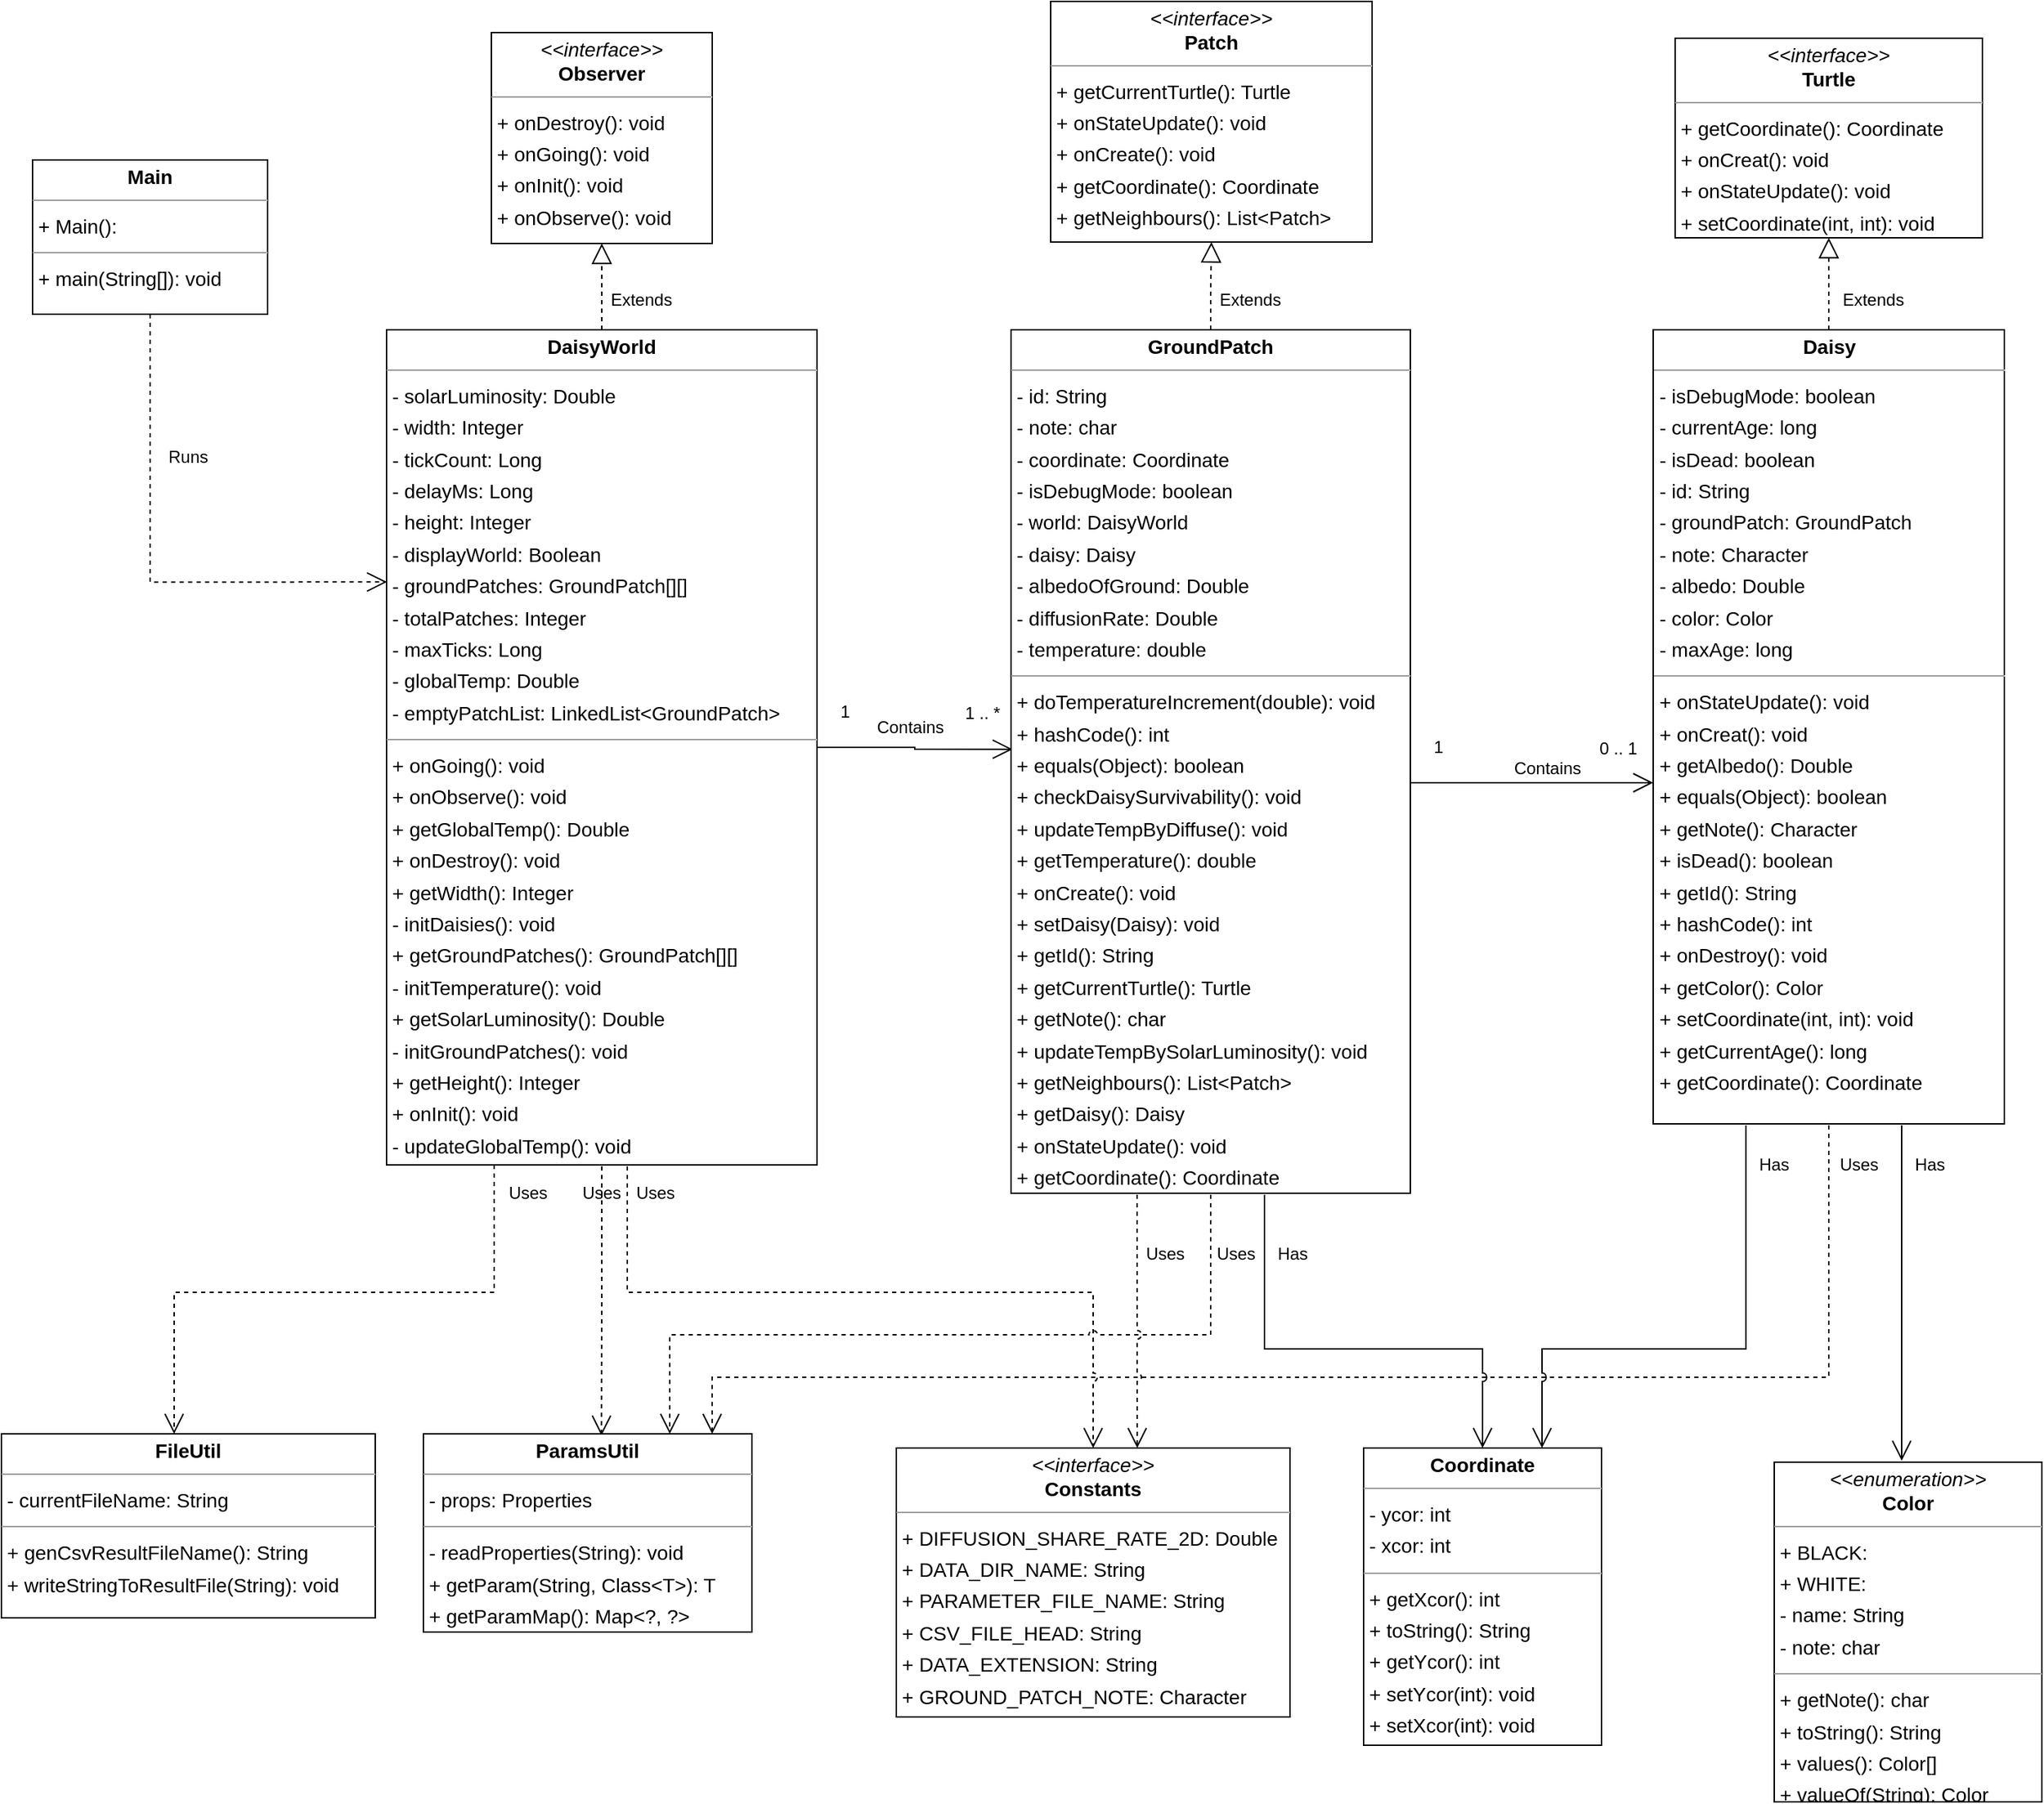 <mxfile version="14.9.6" type="device"><diagram id="hf9xuGIOu7tY_MI9sfZi" name="Page-1"><mxGraphModel dx="5224" dy="3716" grid="1" gridSize="10" guides="1" tooltips="1" connect="1" arrows="1" fold="1" page="0" pageScale="1" pageWidth="827" pageHeight="1169" background="none" math="0" shadow="0"><root><mxCell id="0"/><mxCell id="1" parent="0"/><mxCell id="node7" value="&lt;p style=&quot;margin: 0px ; margin-top: 4px ; text-align: center&quot;&gt;&lt;i&gt;&amp;lt;&amp;lt;enumeration&amp;gt;&amp;gt;&lt;/i&gt;&lt;br&gt;&lt;b&gt;Color&lt;/b&gt;&lt;/p&gt;&lt;hr size=&quot;1&quot;&gt;&lt;p style=&quot;margin: 0 0 0 4px ; line-height: 1.6&quot;&gt;+ BLACK: &lt;br&gt;+ WHITE: &lt;br&gt;- name: String&lt;br&gt;- note: char&lt;/p&gt;&lt;hr size=&quot;1&quot;&gt;&lt;p style=&quot;margin: 0 0 0 4px ; line-height: 1.6&quot;&gt;+ getNote(): char&lt;br&gt;+ toString(): String&lt;br&gt;+ values(): Color[]&lt;br&gt;+ valueOf(String): Color&lt;/p&gt;" style="verticalAlign=top;align=left;overflow=fill;fontSize=14;fontFamily=Helvetica;html=1;rounded=0;shadow=0;comic=0;labelBackgroundColor=none;strokeWidth=1;" parent="1" vertex="1"><mxGeometry x="710" y="650" width="189" height="240" as="geometry"/></mxCell><mxCell id="node1" value="&lt;p style=&quot;margin:0px;margin-top:4px;text-align:center;&quot;&gt;&lt;i&gt;&amp;lt;&amp;lt;interface&amp;gt;&amp;gt;&lt;/i&gt;&lt;br/&gt;&lt;b&gt;Constants&lt;/b&gt;&lt;/p&gt;&lt;hr size=&quot;1&quot;/&gt;&lt;p style=&quot;margin:0 0 0 4px;line-height:1.6;&quot;&gt;+ DIFFUSION_SHARE_RATE_2D: Double&lt;br/&gt;+ DATA_DIR_NAME: String&lt;br/&gt;+ PARAMETER_FILE_NAME: String&lt;br/&gt;+ CSV_FILE_HEAD: String&lt;br/&gt;+ DATA_EXTENSION: String&lt;br/&gt;+ GROUND_PATCH_NOTE: Character&lt;/p&gt;" style="verticalAlign=top;align=left;overflow=fill;fontSize=14;fontFamily=Helvetica;html=1;rounded=0;shadow=0;comic=0;labelBackgroundColor=none;strokeWidth=1;" parent="1" vertex="1"><mxGeometry x="90" y="640" width="278" height="190" as="geometry"/></mxCell><mxCell id="node5" value="&lt;p style=&quot;margin: 0px ; margin-top: 4px ; text-align: center&quot;&gt;&lt;b&gt;Coordinate&lt;/b&gt;&lt;/p&gt;&lt;hr size=&quot;1&quot;&gt;&lt;p style=&quot;margin: 0 0 0 4px ; line-height: 1.6&quot;&gt;- ycor: int&lt;br&gt;- xcor: int&lt;/p&gt;&lt;hr size=&quot;1&quot;&gt;&lt;p style=&quot;margin: 0 0 0 4px ; line-height: 1.6&quot;&gt;+ getXcor(): int&lt;br&gt;+ toString(): String&lt;br&gt;+ getYcor(): int&lt;br&gt;+ setYcor(int): void&lt;br&gt;+ setXcor(int): void&lt;/p&gt;" style="verticalAlign=top;align=left;overflow=fill;fontSize=14;fontFamily=Helvetica;html=1;rounded=0;shadow=0;comic=0;labelBackgroundColor=none;strokeWidth=1;" parent="1" vertex="1"><mxGeometry x="420" y="640" width="168" height="210" as="geometry"/></mxCell><mxCell id="E-CIPB0DIwXAdOyoFkcN-3" value="" style="edgeStyle=orthogonalEdgeStyle;rounded=0;orthogonalLoop=1;jettySize=auto;html=1;dashed=1;endArrow=block;endFill=0;strokeWidth=1;endSize=12;" edge="1" parent="1" source="node12" target="node3"><mxGeometry relative="1" as="geometry"/></mxCell><mxCell id="E-CIPB0DIwXAdOyoFkcN-15" style="edgeStyle=orthogonalEdgeStyle;rounded=0;orthogonalLoop=1;jettySize=auto;html=1;entryX=0.879;entryY=0;entryDx=0;entryDy=0;entryPerimeter=0;startArrow=none;startFill=0;endArrow=open;endFill=0;startSize=6;endSize=12;sourcePerimeterSpacing=1;targetPerimeterSpacing=1;strokeWidth=1;dashed=1;jumpStyle=arc;" edge="1" parent="1" source="node12" target="node9"><mxGeometry relative="1" as="geometry"><Array as="points"><mxPoint x="749" y="590"/><mxPoint x="-40" y="590"/></Array></mxGeometry></mxCell><mxCell id="E-CIPB0DIwXAdOyoFkcN-23" style="edgeStyle=orthogonalEdgeStyle;rounded=0;jumpStyle=arc;orthogonalLoop=1;jettySize=auto;html=1;startArrow=none;startFill=0;endArrow=open;endFill=0;startSize=12;endSize=12;sourcePerimeterSpacing=1;targetPerimeterSpacing=1;strokeWidth=1;" edge="1" parent="1" source="node12" target="node7"><mxGeometry relative="1" as="geometry"><Array as="points"><mxPoint x="800" y="580"/><mxPoint x="800" y="580"/></Array></mxGeometry></mxCell><mxCell id="E-CIPB0DIwXAdOyoFkcN-24" style="edgeStyle=orthogonalEdgeStyle;rounded=0;jumpStyle=arc;orthogonalLoop=1;jettySize=auto;html=1;entryX=0.75;entryY=0;entryDx=0;entryDy=0;startArrow=none;startFill=0;endArrow=open;endFill=0;startSize=12;endSize=12;sourcePerimeterSpacing=1;targetPerimeterSpacing=1;strokeWidth=1;" edge="1" parent="1" source="node12" target="node5"><mxGeometry relative="1" as="geometry"><Array as="points"><mxPoint x="690" y="570"/><mxPoint x="546" y="570"/></Array></mxGeometry></mxCell><mxCell id="node12" value="&lt;p style=&quot;margin: 0px ; margin-top: 4px ; text-align: center&quot;&gt;&lt;b&gt;Daisy&lt;/b&gt;&lt;/p&gt;&lt;hr size=&quot;1&quot;&gt;&lt;p style=&quot;margin: 0 0 0 4px ; line-height: 1.6&quot;&gt;- isDebugMode: boolean&lt;br&gt;- currentAge: long&lt;br&gt;- isDead: boolean&lt;br&gt;- id: String&lt;br&gt;- groundPatch: GroundPatch&lt;br&gt;- note: Character&lt;br&gt;- albedo: Double&lt;br&gt;- color: Color&lt;br&gt;- maxAge: long&lt;/p&gt;&lt;hr size=&quot;1&quot;&gt;&lt;p style=&quot;margin: 0 0 0 4px ; line-height: 1.6&quot;&gt;+ onStateUpdate(): void&lt;br&gt;+ onCreat(): void&lt;br&gt;+ getAlbedo(): Double&lt;br&gt;+ equals(Object): boolean&lt;br&gt;+ getNote(): Character&lt;br&gt;+ isDead(): boolean&lt;br&gt;+ getId(): String&lt;br&gt;+ hashCode(): int&lt;br&gt;+ onDestroy(): void&lt;br&gt;+ getColor(): Color&lt;br&gt;+ setCoordinate(int, int): void&lt;br&gt;+ getCurrentAge(): long&lt;br&gt;+ getCoordinate(): Coordinate&lt;/p&gt;" style="verticalAlign=top;align=left;overflow=fill;fontSize=14;fontFamily=Helvetica;html=1;rounded=0;shadow=0;comic=0;labelBackgroundColor=none;strokeWidth=1;" parent="1" vertex="1"><mxGeometry x="624.5" y="-150" width="248" height="561" as="geometry"/></mxCell><mxCell id="E-CIPB0DIwXAdOyoFkcN-1" style="edgeStyle=orthogonalEdgeStyle;rounded=0;orthogonalLoop=1;jettySize=auto;html=1;endArrow=block;endFill=0;dashed=1;strokeWidth=1;endSize=12;" edge="1" parent="1" source="node8" target="node2"><mxGeometry relative="1" as="geometry"/></mxCell><mxCell id="E-CIPB0DIwXAdOyoFkcN-5" style="edgeStyle=orthogonalEdgeStyle;rounded=0;orthogonalLoop=1;jettySize=auto;html=1;entryX=0.004;entryY=0.463;entryDx=0;entryDy=0;entryPerimeter=0;endArrow=open;endFill=0;strokeWidth=1;startArrow=none;startFill=0;targetPerimeterSpacing=1;sourcePerimeterSpacing=1;endSize=12;startSize=12;" edge="1" parent="1"><mxGeometry relative="1" as="geometry"><mxPoint x="34" y="144.966" as="sourcePoint"/><mxPoint x="172.128" y="146.32" as="targetPoint"/><Array as="points"><mxPoint x="103" y="145"/><mxPoint x="103" y="146"/></Array></mxGeometry></mxCell><mxCell id="E-CIPB0DIwXAdOyoFkcN-13" style="edgeStyle=orthogonalEdgeStyle;rounded=0;orthogonalLoop=1;jettySize=auto;html=1;entryX=0.542;entryY=0.009;entryDx=0;entryDy=0;entryPerimeter=0;startArrow=none;startFill=0;endArrow=open;endFill=0;startSize=6;endSize=12;sourcePerimeterSpacing=1;targetPerimeterSpacing=1;strokeWidth=1;dashed=1;" edge="1" parent="1" source="node8" target="node9"><mxGeometry relative="1" as="geometry"/></mxCell><mxCell id="E-CIPB0DIwXAdOyoFkcN-22" style="edgeStyle=orthogonalEdgeStyle;rounded=0;orthogonalLoop=1;jettySize=auto;html=1;entryX=0.5;entryY=0;entryDx=0;entryDy=0;dashed=1;startArrow=none;startFill=0;endArrow=open;endFill=0;startSize=12;endSize=12;sourcePerimeterSpacing=1;targetPerimeterSpacing=1;strokeWidth=1;jumpStyle=arc;" edge="1" parent="1" source="node8" target="node1"><mxGeometry relative="1" as="geometry"><Array as="points"><mxPoint x="-100" y="530"/><mxPoint x="229" y="530"/></Array></mxGeometry></mxCell><mxCell id="node8" value="&lt;p style=&quot;margin: 0px ; margin-top: 4px ; text-align: center&quot;&gt;&lt;b&gt;DaisyWorld&lt;/b&gt;&lt;/p&gt;&lt;hr size=&quot;1&quot;&gt;&lt;p style=&quot;margin: 0 0 0 4px ; line-height: 1.6&quot;&gt;- solarLuminosity: Double&lt;br&gt;- width: Integer&lt;br&gt;- tickCount: Long&lt;br&gt;- delayMs: Long&lt;br&gt;- height: Integer&lt;br&gt;- displayWorld: Boolean&lt;br&gt;- groundPatches: GroundPatch[][]&lt;br&gt;- totalPatches: Integer&lt;br&gt;- maxTicks: Long&lt;br&gt;- globalTemp: Double&lt;br&gt;- emptyPatchList: LinkedList&amp;lt;GroundPatch&amp;gt;&lt;/p&gt;&lt;hr size=&quot;1&quot;&gt;&lt;p style=&quot;margin: 0 0 0 4px ; line-height: 1.6&quot;&gt;+ onGoing(): void&lt;br&gt;+ onObserve(): void&lt;br&gt;+ getGlobalTemp(): Double&lt;br&gt;+ onDestroy(): void&lt;br&gt;+ getWidth(): Integer&lt;br&gt;- initDaisies(): void&lt;br&gt;+ getGroundPatches(): GroundPatch[][]&lt;br&gt;- initTemperature(): void&lt;br&gt;+ getSolarLuminosity(): Double&lt;br&gt;- initGroundPatches(): void&lt;br&gt;+ getHeight(): Integer&lt;br&gt;+ onInit(): void&lt;br&gt;- updateGlobalTemp(): void&lt;/p&gt;" style="verticalAlign=top;align=left;overflow=fill;fontSize=14;fontFamily=Helvetica;html=1;rounded=0;shadow=0;comic=0;labelBackgroundColor=none;strokeWidth=1;" parent="1" vertex="1"><mxGeometry x="-270" y="-150" width="304" height="590" as="geometry"/></mxCell><mxCell id="node4" value="&lt;p style=&quot;margin: 0px ; margin-top: 4px ; text-align: center&quot;&gt;&lt;b&gt;FileUtil&lt;/b&gt;&lt;/p&gt;&lt;hr size=&quot;1&quot;&gt;&lt;p style=&quot;margin: 0 0 0 4px ; line-height: 1.6&quot;&gt;- currentFileName: String&lt;/p&gt;&lt;hr size=&quot;1&quot;&gt;&lt;p style=&quot;margin: 0 0 0 4px ; line-height: 1.6&quot;&gt;+ genCsvResultFileName(): String&lt;br&gt;+ writeStringToResultFile(String): void&lt;br&gt;&lt;/p&gt;" style="verticalAlign=top;align=left;overflow=fill;fontSize=14;fontFamily=Helvetica;html=1;rounded=0;shadow=0;comic=0;labelBackgroundColor=none;strokeWidth=1;" parent="1" vertex="1"><mxGeometry x="-542" y="630" width="264" height="130" as="geometry"/></mxCell><mxCell id="E-CIPB0DIwXAdOyoFkcN-2" style="edgeStyle=orthogonalEdgeStyle;rounded=0;orthogonalLoop=1;jettySize=auto;html=1;entryX=0.5;entryY=1;entryDx=0;entryDy=0;dashed=1;endArrow=block;endFill=0;strokeWidth=1;endSize=12;" edge="1" parent="1" source="node10" target="node0"><mxGeometry relative="1" as="geometry"/></mxCell><mxCell id="E-CIPB0DIwXAdOyoFkcN-6" style="edgeStyle=orthogonalEdgeStyle;rounded=0;orthogonalLoop=1;jettySize=auto;html=1;endArrow=open;endFill=0;strokeWidth=1;startArrow=none;startFill=0;endSize=12;startSize=12;" edge="1" parent="1" source="node10" target="node12"><mxGeometry relative="1" as="geometry"><Array as="points"><mxPoint x="580" y="170"/><mxPoint x="580" y="170"/></Array></mxGeometry></mxCell><mxCell id="E-CIPB0DIwXAdOyoFkcN-14" style="edgeStyle=orthogonalEdgeStyle;rounded=0;orthogonalLoop=1;jettySize=auto;html=1;entryX=0.75;entryY=0;entryDx=0;entryDy=0;startArrow=none;startFill=0;endArrow=open;endFill=0;startSize=6;endSize=12;sourcePerimeterSpacing=1;targetPerimeterSpacing=1;strokeWidth=1;dashed=1;jumpStyle=arc;" edge="1" parent="1" source="node10" target="node9"><mxGeometry relative="1" as="geometry"><Array as="points"><mxPoint x="312" y="560"/><mxPoint x="-70" y="560"/></Array></mxGeometry></mxCell><mxCell id="E-CIPB0DIwXAdOyoFkcN-20" style="edgeStyle=orthogonalEdgeStyle;rounded=0;orthogonalLoop=1;jettySize=auto;html=1;entryX=0.5;entryY=0;entryDx=0;entryDy=0;startArrow=none;startFill=0;endArrow=open;endFill=0;startSize=12;endSize=12;sourcePerimeterSpacing=1;targetPerimeterSpacing=1;strokeWidth=1;jumpStyle=arc;" edge="1" parent="1" source="node10" target="node5"><mxGeometry relative="1" as="geometry"><Array as="points"><mxPoint x="350" y="570"/><mxPoint x="504" y="570"/></Array></mxGeometry></mxCell><mxCell id="E-CIPB0DIwXAdOyoFkcN-25" style="edgeStyle=orthogonalEdgeStyle;rounded=0;jumpStyle=arc;orthogonalLoop=1;jettySize=auto;html=1;entryX=0.612;entryY=0;entryDx=0;entryDy=0;entryPerimeter=0;startArrow=none;startFill=0;endArrow=open;endFill=0;startSize=12;endSize=12;sourcePerimeterSpacing=1;targetPerimeterSpacing=1;strokeWidth=1;dashed=1;" edge="1" parent="1" source="node10" target="node1"><mxGeometry relative="1" as="geometry"><Array as="points"><mxPoint x="260" y="530"/><mxPoint x="260" y="530"/></Array></mxGeometry></mxCell><mxCell id="node10" value="&lt;p style=&quot;margin: 0px ; margin-top: 4px ; text-align: center&quot;&gt;&lt;b&gt;GroundPatch&lt;/b&gt;&lt;/p&gt;&lt;hr size=&quot;1&quot;&gt;&lt;p style=&quot;margin: 0 0 0 4px ; line-height: 1.6&quot;&gt;- id: String&lt;br&gt;- note: char&lt;br&gt;- coordinate: Coordinate&lt;br&gt;- isDebugMode: boolean&lt;br&gt;- world: DaisyWorld&lt;br&gt;- daisy: Daisy&lt;br&gt;- albedoOfGround: Double&lt;br&gt;- diffusionRate: Double&lt;br&gt;- temperature: double&lt;/p&gt;&lt;hr size=&quot;1&quot;&gt;&lt;p style=&quot;margin: 0 0 0 4px ; line-height: 1.6&quot;&gt;+ doTemperatureIncrement(double): void&lt;br&gt;+ hashCode(): int&lt;br&gt;+ equals(Object): boolean&lt;br&gt;+ checkDaisySurvivability(): void&lt;br&gt;+ updateTempByDiffuse(): void&lt;br&gt;+ getTemperature(): double&lt;br&gt;+ onCreate(): void&lt;br&gt;+ setDaisy(Daisy): void&lt;br&gt;+ getId(): String&lt;br&gt;+ getCurrentTurtle(): Turtle&lt;br&gt;+ getNote(): char&lt;br&gt;+ updateTempBySolarLuminosity(): void&lt;br&gt;+ getNeighbours(): List&amp;lt;Patch&amp;gt;&lt;br&gt;+ getDaisy(): Daisy&lt;br&gt;+ onStateUpdate(): void&lt;br&gt;+ getCoordinate(): Coordinate&lt;/p&gt;" style="verticalAlign=top;align=left;overflow=fill;fontSize=14;fontFamily=Helvetica;html=1;rounded=0;shadow=0;comic=0;labelBackgroundColor=none;strokeWidth=1;" parent="1" vertex="1"><mxGeometry x="171" y="-150" width="282" height="610" as="geometry"/></mxCell><mxCell id="E-CIPB0DIwXAdOyoFkcN-4" style="edgeStyle=orthogonalEdgeStyle;rounded=0;orthogonalLoop=1;jettySize=auto;html=1;entryX=0.001;entryY=0.302;entryDx=0;entryDy=0;entryPerimeter=0;endArrow=open;endFill=0;strokeWidth=1;exitX=0.5;exitY=1;exitDx=0;exitDy=0;startSize=6;endSize=12;dashed=1;" edge="1" parent="1" source="node6" target="node8"><mxGeometry relative="1" as="geometry"/></mxCell><mxCell id="node6" value="&lt;p style=&quot;margin:0px;margin-top:4px;text-align:center;&quot;&gt;&lt;b&gt;Main&lt;/b&gt;&lt;/p&gt;&lt;hr size=&quot;1&quot;/&gt;&lt;p style=&quot;margin:0 0 0 4px;line-height:1.6;&quot;&gt;+ Main(): &lt;/p&gt;&lt;hr size=&quot;1&quot;/&gt;&lt;p style=&quot;margin:0 0 0 4px;line-height:1.6;&quot;&gt;+ main(String[]): void&lt;/p&gt;" style="verticalAlign=top;align=left;overflow=fill;fontSize=14;fontFamily=Helvetica;html=1;rounded=0;shadow=0;comic=0;labelBackgroundColor=none;strokeWidth=1;" parent="1" vertex="1"><mxGeometry x="-520" y="-270" width="166" height="109" as="geometry"/></mxCell><mxCell id="node2" value="&lt;p style=&quot;margin:0px;margin-top:4px;text-align:center;&quot;&gt;&lt;i&gt;&amp;lt;&amp;lt;interface&amp;gt;&amp;gt;&lt;/i&gt;&lt;br/&gt;&lt;b&gt;Observer&lt;/b&gt;&lt;/p&gt;&lt;hr size=&quot;1&quot;/&gt;&lt;p style=&quot;margin:0 0 0 4px;line-height:1.6;&quot;&gt;+ onDestroy(): void&lt;br/&gt;+ onGoing(): void&lt;br/&gt;+ onInit(): void&lt;br/&gt;+ onObserve(): void&lt;/p&gt;" style="verticalAlign=top;align=left;overflow=fill;fontSize=14;fontFamily=Helvetica;html=1;rounded=0;shadow=0;comic=0;labelBackgroundColor=none;strokeWidth=1;" parent="1" vertex="1"><mxGeometry x="-196" y="-360" width="156" height="149" as="geometry"/></mxCell><mxCell id="node9" value="&lt;p style=&quot;margin: 0px ; margin-top: 4px ; text-align: center&quot;&gt;&lt;b&gt;ParamsUtil&lt;/b&gt;&lt;/p&gt;&lt;hr size=&quot;1&quot;&gt;&lt;p style=&quot;margin: 0 0 0 4px ; line-height: 1.6&quot;&gt;- props: Properties&lt;/p&gt;&lt;hr size=&quot;1&quot;&gt;&lt;p style=&quot;margin: 0 0 0 4px ; line-height: 1.6&quot;&gt;- readProperties(String): void&lt;br&gt;+ getParam(String, Class&amp;lt;T&amp;gt;): T&lt;br&gt;+ getParamMap(): Map&amp;lt;?, ?&amp;gt;&lt;/p&gt;" style="verticalAlign=top;align=left;overflow=fill;fontSize=14;fontFamily=Helvetica;html=1;rounded=0;shadow=0;comic=0;labelBackgroundColor=none;strokeWidth=1;" parent="1" vertex="1"><mxGeometry x="-244" y="630" width="232" height="140" as="geometry"/></mxCell><mxCell id="node0" value="&lt;p style=&quot;margin:0px;margin-top:4px;text-align:center;&quot;&gt;&lt;i&gt;&amp;lt;&amp;lt;interface&amp;gt;&amp;gt;&lt;/i&gt;&lt;br/&gt;&lt;b&gt;Patch&lt;/b&gt;&lt;/p&gt;&lt;hr size=&quot;1&quot;/&gt;&lt;p style=&quot;margin:0 0 0 4px;line-height:1.6;&quot;&gt;+ getCurrentTurtle(): Turtle&lt;br/&gt;+ onStateUpdate(): void&lt;br/&gt;+ onCreate(): void&lt;br/&gt;+ getCoordinate(): Coordinate&lt;br/&gt;+ getNeighbours(): List&amp;lt;Patch&amp;gt;&lt;/p&gt;" style="verticalAlign=top;align=left;overflow=fill;fontSize=14;fontFamily=Helvetica;html=1;rounded=0;shadow=0;comic=0;labelBackgroundColor=none;strokeWidth=1;" parent="1" vertex="1"><mxGeometry x="199" y="-382" width="227" height="170" as="geometry"/></mxCell><mxCell id="node3" value="&lt;p style=&quot;margin:0px;margin-top:4px;text-align:center;&quot;&gt;&lt;i&gt;&amp;lt;&amp;lt;interface&amp;gt;&amp;gt;&lt;/i&gt;&lt;br/&gt;&lt;b&gt;Turtle&lt;/b&gt;&lt;/p&gt;&lt;hr size=&quot;1&quot;/&gt;&lt;p style=&quot;margin:0 0 0 4px;line-height:1.6;&quot;&gt;+ getCoordinate(): Coordinate&lt;br/&gt;+ onCreat(): void&lt;br/&gt;+ onStateUpdate(): void&lt;br/&gt;+ setCoordinate(int, int): void&lt;br/&gt;+ onDestroy(): void&lt;/p&gt;" style="verticalAlign=top;align=left;overflow=fill;fontSize=14;fontFamily=Helvetica;html=1;rounded=0;shadow=0;comic=0;labelBackgroundColor=none;strokeWidth=1;" parent="1" vertex="1"><mxGeometry x="640" y="-356" width="217" height="141" as="geometry"/></mxCell><mxCell id="E-CIPB0DIwXAdOyoFkcN-10" value="Contains" style="text;html=1;strokeColor=none;fillColor=none;align=center;verticalAlign=middle;whiteSpace=wrap;rounded=0;" vertex="1" parent="1"><mxGeometry x="530" y="150" width="40" height="20" as="geometry"/></mxCell><mxCell id="E-CIPB0DIwXAdOyoFkcN-11" value="Contains" style="text;html=1;strokeColor=none;fillColor=none;align=center;verticalAlign=middle;whiteSpace=wrap;rounded=0;" vertex="1" parent="1"><mxGeometry x="80" y="120.5" width="40" height="20" as="geometry"/></mxCell><mxCell id="E-CIPB0DIwXAdOyoFkcN-12" value="Runs" style="text;html=1;strokeColor=none;fillColor=none;align=center;verticalAlign=middle;whiteSpace=wrap;rounded=0;" vertex="1" parent="1"><mxGeometry x="-430" y="-70" width="40" height="20" as="geometry"/></mxCell><mxCell id="E-CIPB0DIwXAdOyoFkcN-16" value="1" style="text;html=1;strokeColor=none;fillColor=none;align=center;verticalAlign=middle;whiteSpace=wrap;rounded=0;" vertex="1" parent="1"><mxGeometry x="34" y="110" width="40" height="20" as="geometry"/></mxCell><mxCell id="E-CIPB0DIwXAdOyoFkcN-17" value="1 .. *" style="text;html=1;strokeColor=none;fillColor=none;align=center;verticalAlign=middle;whiteSpace=wrap;rounded=0;" vertex="1" parent="1"><mxGeometry x="131" y="111" width="40" height="20" as="geometry"/></mxCell><mxCell id="E-CIPB0DIwXAdOyoFkcN-18" value="0 .. 1" style="text;html=1;strokeColor=none;fillColor=none;align=center;verticalAlign=middle;whiteSpace=wrap;rounded=0;" vertex="1" parent="1"><mxGeometry x="580" y="136" width="40" height="20" as="geometry"/></mxCell><mxCell id="E-CIPB0DIwXAdOyoFkcN-19" value="1" style="text;html=1;strokeColor=none;fillColor=none;align=center;verticalAlign=middle;whiteSpace=wrap;rounded=0;" vertex="1" parent="1"><mxGeometry x="453" y="135" width="40" height="20" as="geometry"/></mxCell><mxCell id="E-CIPB0DIwXAdOyoFkcN-26" value="Uses" style="text;html=1;strokeColor=none;fillColor=none;align=center;verticalAlign=middle;whiteSpace=wrap;rounded=0;" vertex="1" parent="1"><mxGeometry x="-100" y="450" width="40" height="20" as="geometry"/></mxCell><mxCell id="E-CIPB0DIwXAdOyoFkcN-27" value="Uses" style="text;html=1;strokeColor=none;fillColor=none;align=center;verticalAlign=middle;whiteSpace=wrap;rounded=0;" vertex="1" parent="1"><mxGeometry x="-138" y="450" width="40" height="20" as="geometry"/></mxCell><mxCell id="E-CIPB0DIwXAdOyoFkcN-28" value="Uses" style="text;html=1;strokeColor=none;fillColor=none;align=center;verticalAlign=middle;whiteSpace=wrap;rounded=0;" vertex="1" parent="1"><mxGeometry x="260" y="493" width="40" height="20" as="geometry"/></mxCell><mxCell id="E-CIPB0DIwXAdOyoFkcN-29" value="Uses" style="text;html=1;strokeColor=none;fillColor=none;align=center;verticalAlign=middle;whiteSpace=wrap;rounded=0;" vertex="1" parent="1"><mxGeometry x="310" y="493" width="40" height="20" as="geometry"/></mxCell><mxCell id="E-CIPB0DIwXAdOyoFkcN-30" value="Uses" style="text;html=1;strokeColor=none;fillColor=none;align=center;verticalAlign=middle;whiteSpace=wrap;rounded=0;" vertex="1" parent="1"><mxGeometry x="750" y="430" width="40" height="20" as="geometry"/></mxCell><mxCell id="E-CIPB0DIwXAdOyoFkcN-31" value="Has" style="text;html=1;strokeColor=none;fillColor=none;align=center;verticalAlign=middle;whiteSpace=wrap;rounded=0;" vertex="1" parent="1"><mxGeometry x="350" y="493" width="40" height="20" as="geometry"/></mxCell><mxCell id="E-CIPB0DIwXAdOyoFkcN-33" value="Has" style="text;html=1;strokeColor=none;fillColor=none;align=center;verticalAlign=middle;whiteSpace=wrap;rounded=0;" vertex="1" parent="1"><mxGeometry x="800" y="430" width="40" height="20" as="geometry"/></mxCell><mxCell id="E-CIPB0DIwXAdOyoFkcN-34" value="Has" style="text;html=1;strokeColor=none;fillColor=none;align=center;verticalAlign=middle;whiteSpace=wrap;rounded=0;" vertex="1" parent="1"><mxGeometry x="690" y="430" width="40" height="20" as="geometry"/></mxCell><mxCell id="E-CIPB0DIwXAdOyoFkcN-35" value="Extends" style="text;html=1;strokeColor=none;fillColor=none;align=center;verticalAlign=middle;whiteSpace=wrap;rounded=0;" vertex="1" parent="1"><mxGeometry x="760" y="-181" width="40" height="20" as="geometry"/></mxCell><mxCell id="E-CIPB0DIwXAdOyoFkcN-36" value="Extends" style="text;html=1;strokeColor=none;fillColor=none;align=center;verticalAlign=middle;whiteSpace=wrap;rounded=0;" vertex="1" parent="1"><mxGeometry x="320" y="-181" width="40" height="20" as="geometry"/></mxCell><mxCell id="E-CIPB0DIwXAdOyoFkcN-37" value="Extends" style="text;html=1;strokeColor=none;fillColor=none;align=center;verticalAlign=middle;whiteSpace=wrap;rounded=0;" vertex="1" parent="1"><mxGeometry x="-110" y="-181" width="40" height="20" as="geometry"/></mxCell><mxCell id="E-CIPB0DIwXAdOyoFkcN-38" style="edgeStyle=orthogonalEdgeStyle;rounded=0;orthogonalLoop=1;jettySize=auto;html=1;entryX=0.462;entryY=0;entryDx=0;entryDy=0;entryPerimeter=0;startArrow=none;startFill=0;endArrow=open;endFill=0;startSize=6;endSize=12;sourcePerimeterSpacing=1;targetPerimeterSpacing=1;strokeWidth=1;dashed=1;exitX=0.25;exitY=1;exitDx=0;exitDy=0;" edge="1" parent="1" source="node8" target="node4"><mxGeometry relative="1" as="geometry"><mxPoint x="-107.941" y="451.0" as="sourcePoint"/><mxPoint x="-108.256" y="641.71" as="targetPoint"/></mxGeometry></mxCell><mxCell id="E-CIPB0DIwXAdOyoFkcN-39" value="Uses" style="text;html=1;strokeColor=none;fillColor=none;align=center;verticalAlign=middle;whiteSpace=wrap;rounded=0;" vertex="1" parent="1"><mxGeometry x="-190" y="450" width="40" height="20" as="geometry"/></mxCell></root></mxGraphModel></diagram></mxfile>